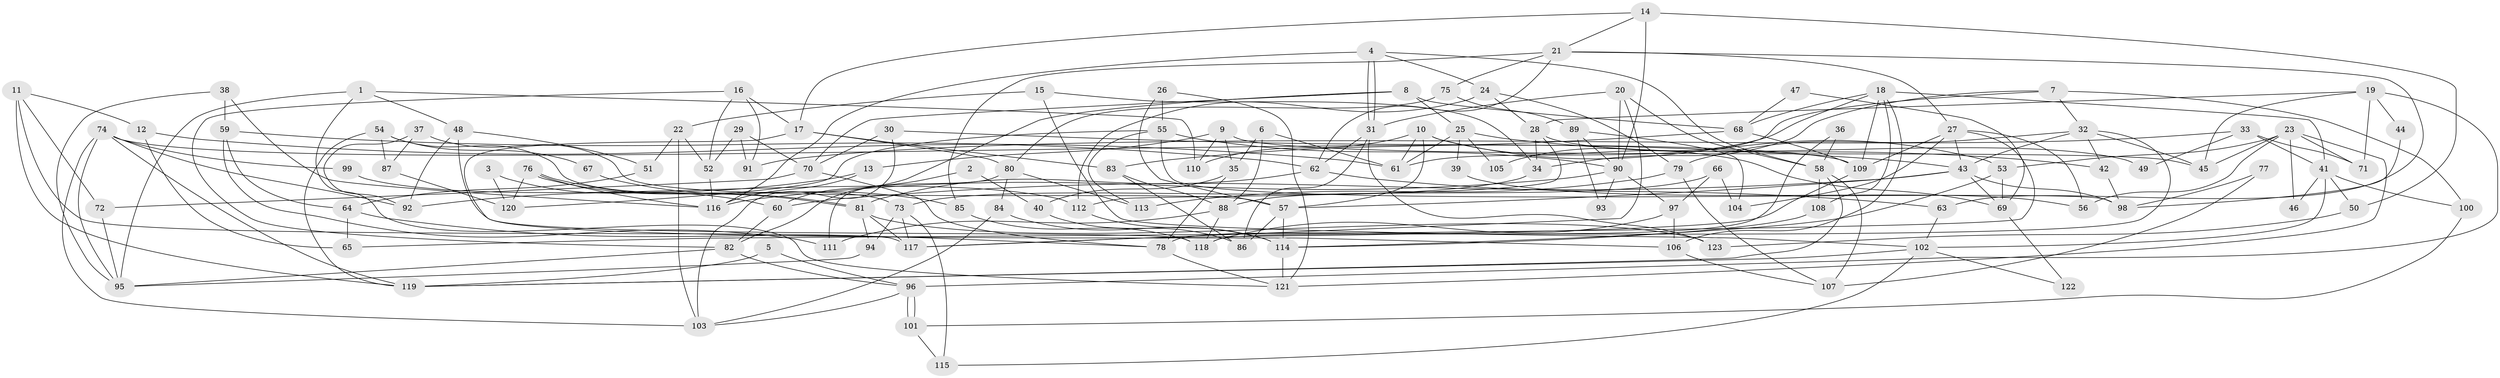 // Generated by graph-tools (version 1.1) at 2025/02/03/09/25 03:02:13]
// undirected, 123 vertices, 246 edges
graph export_dot {
graph [start="1"]
  node [color=gray90,style=filled];
  1;
  2;
  3;
  4;
  5;
  6;
  7;
  8;
  9;
  10;
  11;
  12;
  13;
  14;
  15;
  16;
  17;
  18;
  19;
  20;
  21;
  22;
  23;
  24;
  25;
  26;
  27;
  28;
  29;
  30;
  31;
  32;
  33;
  34;
  35;
  36;
  37;
  38;
  39;
  40;
  41;
  42;
  43;
  44;
  45;
  46;
  47;
  48;
  49;
  50;
  51;
  52;
  53;
  54;
  55;
  56;
  57;
  58;
  59;
  60;
  61;
  62;
  63;
  64;
  65;
  66;
  67;
  68;
  69;
  70;
  71;
  72;
  73;
  74;
  75;
  76;
  77;
  78;
  79;
  80;
  81;
  82;
  83;
  84;
  85;
  86;
  87;
  88;
  89;
  90;
  91;
  92;
  93;
  94;
  95;
  96;
  97;
  98;
  99;
  100;
  101;
  102;
  103;
  104;
  105;
  106;
  107;
  108;
  109;
  110;
  111;
  112;
  113;
  114;
  115;
  116;
  117;
  118;
  119;
  120;
  121;
  122;
  123;
  1 -- 95;
  1 -- 121;
  1 -- 48;
  1 -- 110;
  2 -- 82;
  2 -- 40;
  3 -- 120;
  3 -- 60;
  4 -- 58;
  4 -- 31;
  4 -- 31;
  4 -- 24;
  4 -- 116;
  5 -- 96;
  5 -- 119;
  6 -- 61;
  6 -- 88;
  6 -- 35;
  7 -- 34;
  7 -- 32;
  7 -- 61;
  7 -- 100;
  8 -- 60;
  8 -- 68;
  8 -- 25;
  8 -- 70;
  9 -- 13;
  9 -- 35;
  9 -- 45;
  9 -- 110;
  10 -- 53;
  10 -- 110;
  10 -- 57;
  10 -- 61;
  10 -- 69;
  11 -- 117;
  11 -- 72;
  11 -- 12;
  11 -- 119;
  12 -- 61;
  12 -- 65;
  13 -- 92;
  13 -- 116;
  14 -- 90;
  14 -- 17;
  14 -- 21;
  14 -- 50;
  15 -- 102;
  15 -- 34;
  15 -- 22;
  16 -- 17;
  16 -- 52;
  16 -- 82;
  16 -- 91;
  17 -- 80;
  17 -- 118;
  17 -- 83;
  18 -- 68;
  18 -- 109;
  18 -- 41;
  18 -- 105;
  18 -- 106;
  18 -- 108;
  19 -- 45;
  19 -- 96;
  19 -- 28;
  19 -- 44;
  19 -- 71;
  20 -- 90;
  20 -- 31;
  20 -- 58;
  20 -- 117;
  21 -- 63;
  21 -- 27;
  21 -- 62;
  21 -- 75;
  21 -- 85;
  22 -- 103;
  22 -- 51;
  22 -- 52;
  23 -- 45;
  23 -- 121;
  23 -- 46;
  23 -- 53;
  23 -- 56;
  23 -- 71;
  24 -- 112;
  24 -- 28;
  24 -- 79;
  25 -- 61;
  25 -- 39;
  25 -- 42;
  25 -- 105;
  26 -- 55;
  26 -- 57;
  26 -- 121;
  27 -- 65;
  27 -- 43;
  27 -- 56;
  27 -- 104;
  27 -- 109;
  28 -- 34;
  28 -- 49;
  28 -- 112;
  29 -- 52;
  29 -- 91;
  29 -- 70;
  30 -- 70;
  30 -- 43;
  30 -- 103;
  31 -- 62;
  31 -- 86;
  31 -- 123;
  32 -- 43;
  32 -- 118;
  32 -- 42;
  32 -- 45;
  32 -- 79;
  33 -- 71;
  33 -- 41;
  33 -- 49;
  33 -- 91;
  34 -- 73;
  35 -- 78;
  35 -- 40;
  36 -- 78;
  36 -- 58;
  37 -- 57;
  37 -- 87;
  37 -- 92;
  38 -- 59;
  38 -- 95;
  38 -- 116;
  39 -- 56;
  40 -- 86;
  41 -- 100;
  41 -- 46;
  41 -- 50;
  41 -- 102;
  42 -- 98;
  43 -- 69;
  43 -- 57;
  43 -- 60;
  43 -- 98;
  44 -- 98;
  47 -- 69;
  47 -- 68;
  48 -- 92;
  48 -- 51;
  48 -- 106;
  50 -- 123;
  51 -- 64;
  52 -- 116;
  53 -- 114;
  53 -- 69;
  54 -- 119;
  54 -- 73;
  54 -- 67;
  54 -- 87;
  55 -- 113;
  55 -- 98;
  55 -- 90;
  55 -- 120;
  57 -- 86;
  57 -- 114;
  58 -- 107;
  58 -- 108;
  58 -- 119;
  59 -- 62;
  59 -- 64;
  59 -- 111;
  60 -- 82;
  62 -- 81;
  62 -- 63;
  63 -- 102;
  64 -- 78;
  64 -- 65;
  66 -- 104;
  66 -- 97;
  66 -- 88;
  67 -- 85;
  68 -- 109;
  68 -- 83;
  69 -- 122;
  70 -- 72;
  70 -- 78;
  72 -- 95;
  73 -- 117;
  73 -- 94;
  73 -- 115;
  74 -- 109;
  74 -- 119;
  74 -- 92;
  74 -- 95;
  74 -- 99;
  74 -- 103;
  75 -- 80;
  75 -- 89;
  76 -- 116;
  76 -- 81;
  76 -- 81;
  76 -- 120;
  77 -- 107;
  77 -- 98;
  78 -- 121;
  79 -- 107;
  79 -- 113;
  80 -- 84;
  80 -- 111;
  80 -- 113;
  81 -- 123;
  81 -- 94;
  81 -- 117;
  82 -- 96;
  82 -- 95;
  83 -- 86;
  83 -- 88;
  84 -- 103;
  84 -- 114;
  85 -- 118;
  87 -- 120;
  88 -- 111;
  88 -- 118;
  89 -- 90;
  89 -- 93;
  89 -- 104;
  90 -- 116;
  90 -- 93;
  90 -- 97;
  94 -- 95;
  96 -- 101;
  96 -- 101;
  96 -- 103;
  97 -- 106;
  97 -- 118;
  99 -- 112;
  100 -- 101;
  101 -- 115;
  102 -- 119;
  102 -- 115;
  102 -- 122;
  106 -- 107;
  108 -- 114;
  109 -- 117;
  112 -- 114;
  114 -- 121;
}
